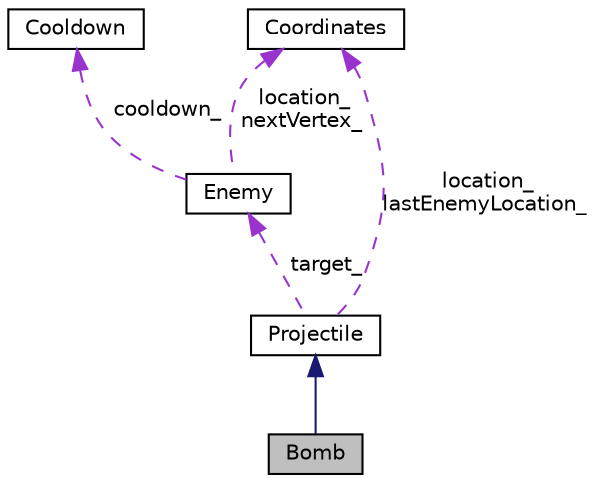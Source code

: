 digraph "Bomb"
{
 // LATEX_PDF_SIZE
  edge [fontname="Helvetica",fontsize="10",labelfontname="Helvetica",labelfontsize="10"];
  node [fontname="Helvetica",fontsize="10",shape=record];
  Node1 [label="Bomb",height=0.2,width=0.4,color="black", fillcolor="grey75", style="filled", fontcolor="black",tooltip="Class for bomb type projectile. Bomb deals damage in a radius determined by range parameter."];
  Node2 -> Node1 [dir="back",color="midnightblue",fontsize="10",style="solid",fontname="Helvetica"];
  Node2 [label="Projectile",height=0.2,width=0.4,color="black", fillcolor="white", style="filled",URL="$classProjectile.html",tooltip="Abstract class for different types of projectiles. Only tower class creates projectiles."];
  Node3 -> Node2 [dir="back",color="darkorchid3",fontsize="10",style="dashed",label=" target_" ,fontname="Helvetica"];
  Node3 [label="Enemy",height=0.2,width=0.4,color="black", fillcolor="white", style="filled",URL="$classEnemy.html",tooltip="Class for enemies that traverse in the game along the path. This is abstract class so Enemy can't be ..."];
  Node4 -> Node3 [dir="back",color="darkorchid3",fontsize="10",style="dashed",label=" cooldown_" ,fontname="Helvetica"];
  Node4 [label="Cooldown",height=0.2,width=0.4,color="black", fillcolor="white", style="filled",URL="$classCooldown.html",tooltip=" "];
  Node5 -> Node3 [dir="back",color="darkorchid3",fontsize="10",style="dashed",label=" location_\nnextVertex_" ,fontname="Helvetica"];
  Node5 [label="Coordinates",height=0.2,width=0.4,color="black", fillcolor="white", style="filled",URL="$classCoordinates.html",tooltip="Class for simple 2D coordinates to be used with Towers, Enemies and Projectiles."];
  Node5 -> Node2 [dir="back",color="darkorchid3",fontsize="10",style="dashed",label=" location_\nlastEnemyLocation_" ,fontname="Helvetica"];
}
